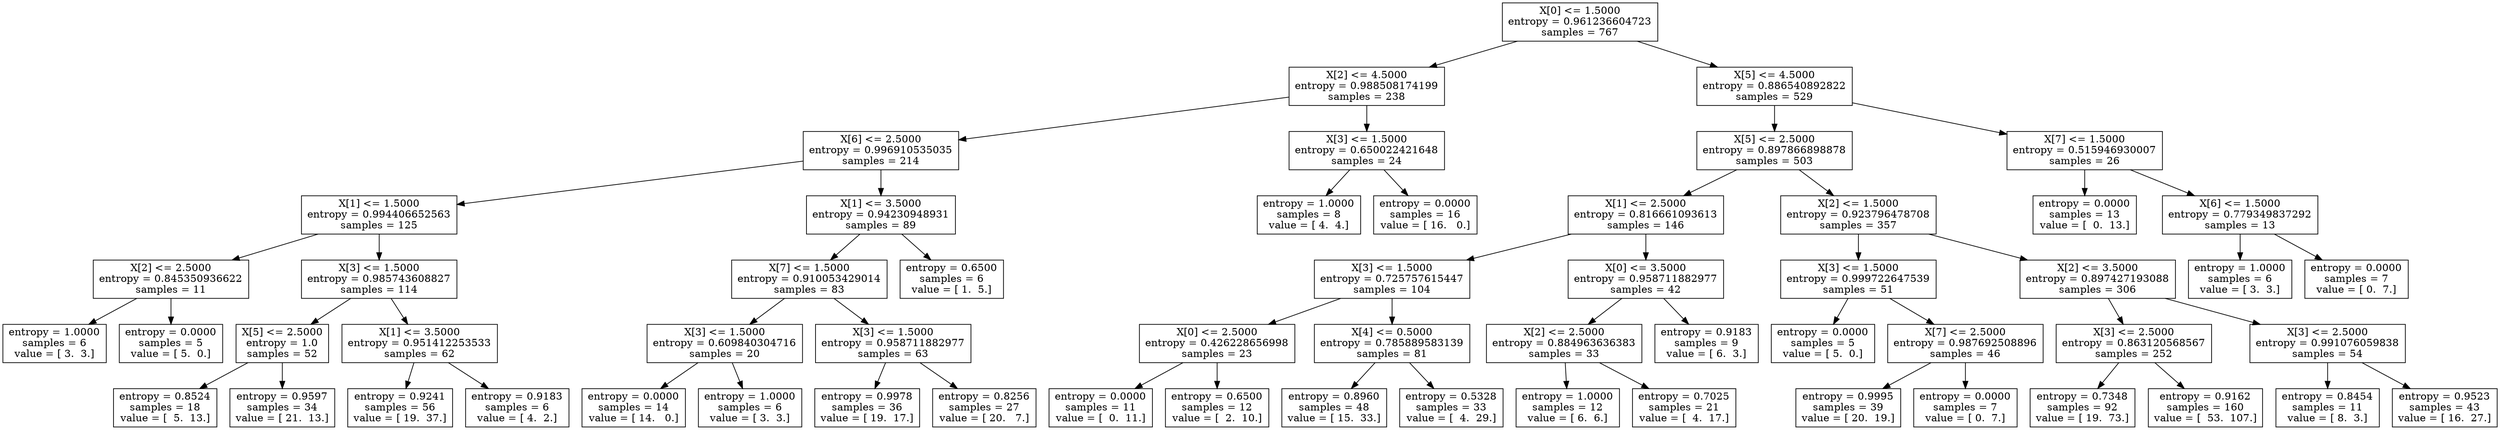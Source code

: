 digraph Tree {
0 [label="X[0] <= 1.5000\nentropy = 0.961236604723\nsamples = 767", shape="box"] ;
1 [label="X[2] <= 4.5000\nentropy = 0.988508174199\nsamples = 238", shape="box"] ;
0 -> 1 ;
2 [label="X[6] <= 2.5000\nentropy = 0.996910535035\nsamples = 214", shape="box"] ;
1 -> 2 ;
3 [label="X[1] <= 1.5000\nentropy = 0.994406652563\nsamples = 125", shape="box"] ;
2 -> 3 ;
4 [label="X[2] <= 2.5000\nentropy = 0.845350936622\nsamples = 11", shape="box"] ;
3 -> 4 ;
5 [label="entropy = 1.0000\nsamples = 6\nvalue = [ 3.  3.]", shape="box"] ;
4 -> 5 ;
6 [label="entropy = 0.0000\nsamples = 5\nvalue = [ 5.  0.]", shape="box"] ;
4 -> 6 ;
7 [label="X[3] <= 1.5000\nentropy = 0.985743608827\nsamples = 114", shape="box"] ;
3 -> 7 ;
8 [label="X[5] <= 2.5000\nentropy = 1.0\nsamples = 52", shape="box"] ;
7 -> 8 ;
9 [label="entropy = 0.8524\nsamples = 18\nvalue = [  5.  13.]", shape="box"] ;
8 -> 9 ;
10 [label="entropy = 0.9597\nsamples = 34\nvalue = [ 21.  13.]", shape="box"] ;
8 -> 10 ;
11 [label="X[1] <= 3.5000\nentropy = 0.951412253533\nsamples = 62", shape="box"] ;
7 -> 11 ;
12 [label="entropy = 0.9241\nsamples = 56\nvalue = [ 19.  37.]", shape="box"] ;
11 -> 12 ;
13 [label="entropy = 0.9183\nsamples = 6\nvalue = [ 4.  2.]", shape="box"] ;
11 -> 13 ;
14 [label="X[1] <= 3.5000\nentropy = 0.94230948931\nsamples = 89", shape="box"] ;
2 -> 14 ;
15 [label="X[7] <= 1.5000\nentropy = 0.910053429014\nsamples = 83", shape="box"] ;
14 -> 15 ;
16 [label="X[3] <= 1.5000\nentropy = 0.609840304716\nsamples = 20", shape="box"] ;
15 -> 16 ;
17 [label="entropy = 0.0000\nsamples = 14\nvalue = [ 14.   0.]", shape="box"] ;
16 -> 17 ;
18 [label="entropy = 1.0000\nsamples = 6\nvalue = [ 3.  3.]", shape="box"] ;
16 -> 18 ;
19 [label="X[3] <= 1.5000\nentropy = 0.958711882977\nsamples = 63", shape="box"] ;
15 -> 19 ;
20 [label="entropy = 0.9978\nsamples = 36\nvalue = [ 19.  17.]", shape="box"] ;
19 -> 20 ;
21 [label="entropy = 0.8256\nsamples = 27\nvalue = [ 20.   7.]", shape="box"] ;
19 -> 21 ;
22 [label="entropy = 0.6500\nsamples = 6\nvalue = [ 1.  5.]", shape="box"] ;
14 -> 22 ;
23 [label="X[3] <= 1.5000\nentropy = 0.650022421648\nsamples = 24", shape="box"] ;
1 -> 23 ;
24 [label="entropy = 1.0000\nsamples = 8\nvalue = [ 4.  4.]", shape="box"] ;
23 -> 24 ;
25 [label="entropy = 0.0000\nsamples = 16\nvalue = [ 16.   0.]", shape="box"] ;
23 -> 25 ;
26 [label="X[5] <= 4.5000\nentropy = 0.886540892822\nsamples = 529", shape="box"] ;
0 -> 26 ;
27 [label="X[5] <= 2.5000\nentropy = 0.897866898878\nsamples = 503", shape="box"] ;
26 -> 27 ;
28 [label="X[1] <= 2.5000\nentropy = 0.816661093613\nsamples = 146", shape="box"] ;
27 -> 28 ;
29 [label="X[3] <= 1.5000\nentropy = 0.725757615447\nsamples = 104", shape="box"] ;
28 -> 29 ;
30 [label="X[0] <= 2.5000\nentropy = 0.426228656998\nsamples = 23", shape="box"] ;
29 -> 30 ;
31 [label="entropy = 0.0000\nsamples = 11\nvalue = [  0.  11.]", shape="box"] ;
30 -> 31 ;
32 [label="entropy = 0.6500\nsamples = 12\nvalue = [  2.  10.]", shape="box"] ;
30 -> 32 ;
33 [label="X[4] <= 0.5000\nentropy = 0.785889583139\nsamples = 81", shape="box"] ;
29 -> 33 ;
34 [label="entropy = 0.8960\nsamples = 48\nvalue = [ 15.  33.]", shape="box"] ;
33 -> 34 ;
35 [label="entropy = 0.5328\nsamples = 33\nvalue = [  4.  29.]", shape="box"] ;
33 -> 35 ;
36 [label="X[0] <= 3.5000\nentropy = 0.958711882977\nsamples = 42", shape="box"] ;
28 -> 36 ;
37 [label="X[2] <= 2.5000\nentropy = 0.884963636383\nsamples = 33", shape="box"] ;
36 -> 37 ;
38 [label="entropy = 1.0000\nsamples = 12\nvalue = [ 6.  6.]", shape="box"] ;
37 -> 38 ;
39 [label="entropy = 0.7025\nsamples = 21\nvalue = [  4.  17.]", shape="box"] ;
37 -> 39 ;
40 [label="entropy = 0.9183\nsamples = 9\nvalue = [ 6.  3.]", shape="box"] ;
36 -> 40 ;
41 [label="X[2] <= 1.5000\nentropy = 0.923796478708\nsamples = 357", shape="box"] ;
27 -> 41 ;
42 [label="X[3] <= 1.5000\nentropy = 0.999722647539\nsamples = 51", shape="box"] ;
41 -> 42 ;
43 [label="entropy = 0.0000\nsamples = 5\nvalue = [ 5.  0.]", shape="box"] ;
42 -> 43 ;
44 [label="X[7] <= 2.5000\nentropy = 0.987692508896\nsamples = 46", shape="box"] ;
42 -> 44 ;
45 [label="entropy = 0.9995\nsamples = 39\nvalue = [ 20.  19.]", shape="box"] ;
44 -> 45 ;
46 [label="entropy = 0.0000\nsamples = 7\nvalue = [ 0.  7.]", shape="box"] ;
44 -> 46 ;
47 [label="X[2] <= 3.5000\nentropy = 0.897427193088\nsamples = 306", shape="box"] ;
41 -> 47 ;
48 [label="X[3] <= 2.5000\nentropy = 0.863120568567\nsamples = 252", shape="box"] ;
47 -> 48 ;
49 [label="entropy = 0.7348\nsamples = 92\nvalue = [ 19.  73.]", shape="box"] ;
48 -> 49 ;
50 [label="entropy = 0.9162\nsamples = 160\nvalue = [  53.  107.]", shape="box"] ;
48 -> 50 ;
51 [label="X[3] <= 2.5000\nentropy = 0.991076059838\nsamples = 54", shape="box"] ;
47 -> 51 ;
52 [label="entropy = 0.8454\nsamples = 11\nvalue = [ 8.  3.]", shape="box"] ;
51 -> 52 ;
53 [label="entropy = 0.9523\nsamples = 43\nvalue = [ 16.  27.]", shape="box"] ;
51 -> 53 ;
54 [label="X[7] <= 1.5000\nentropy = 0.515946930007\nsamples = 26", shape="box"] ;
26 -> 54 ;
55 [label="entropy = 0.0000\nsamples = 13\nvalue = [  0.  13.]", shape="box"] ;
54 -> 55 ;
56 [label="X[6] <= 1.5000\nentropy = 0.779349837292\nsamples = 13", shape="box"] ;
54 -> 56 ;
57 [label="entropy = 1.0000\nsamples = 6\nvalue = [ 3.  3.]", shape="box"] ;
56 -> 57 ;
58 [label="entropy = 0.0000\nsamples = 7\nvalue = [ 0.  7.]", shape="box"] ;
56 -> 58 ;
}